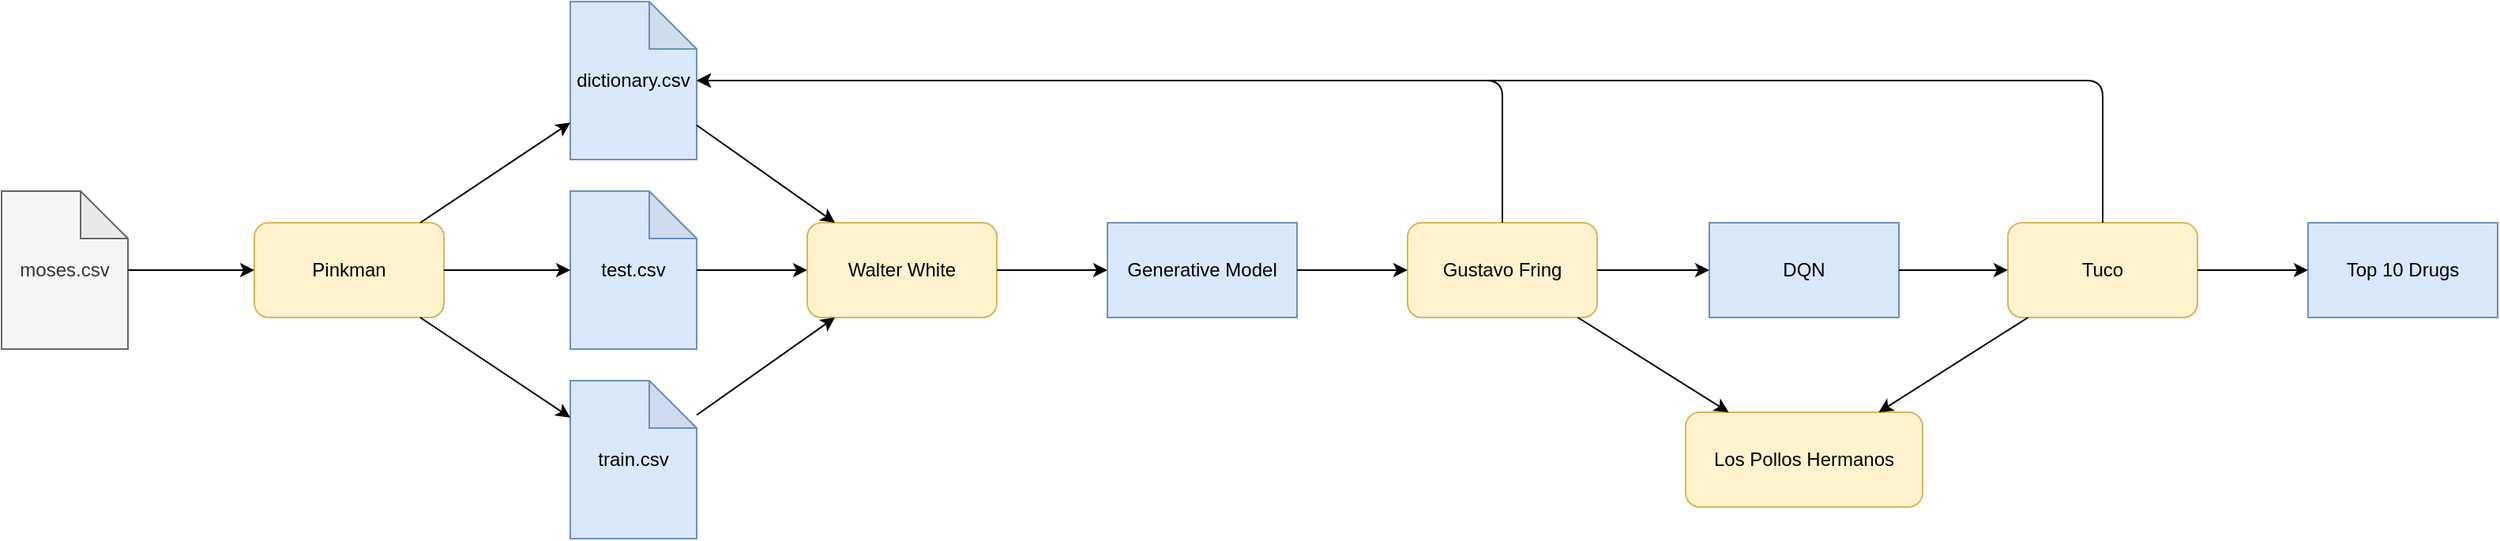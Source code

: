 <mxfile version="12.9.3" type="device"><diagram id="lCpyjEbsFqnp-hnuc7qD" name="Page-1"><mxGraphModel dx="2037" dy="1114" grid="1" gridSize="10" guides="1" tooltips="1" connect="1" arrows="1" fold="1" page="1" pageScale="1" pageWidth="827" pageHeight="1169" math="0" shadow="0"><root><mxCell id="0"/><mxCell id="1" parent="0"/><mxCell id="JHBAndmmY0EpBkpFioSL-1" value="Pinkman" style="rounded=1;whiteSpace=wrap;html=1;fillColor=#fff2cc;strokeColor=#d6b656;" vertex="1" parent="1"><mxGeometry x="200" y="370" width="120" height="60" as="geometry"/></mxCell><mxCell id="JHBAndmmY0EpBkpFioSL-2" value="moses.csv" style="shape=note;whiteSpace=wrap;html=1;backgroundOutline=1;darkOpacity=0.05;fillColor=#f5f5f5;strokeColor=#666666;fontColor=#333333;" vertex="1" parent="1"><mxGeometry x="40" y="350" width="80" height="100" as="geometry"/></mxCell><mxCell id="JHBAndmmY0EpBkpFioSL-3" value="Walter White" style="rounded=1;whiteSpace=wrap;html=1;fillColor=#fff2cc;strokeColor=#d6b656;" vertex="1" parent="1"><mxGeometry x="550" y="370" width="120" height="60" as="geometry"/></mxCell><mxCell id="JHBAndmmY0EpBkpFioSL-10" value="dictionary.csv" style="shape=note;whiteSpace=wrap;html=1;backgroundOutline=1;darkOpacity=0.05;fillColor=#dae8fc;strokeColor=#6c8ebf;" vertex="1" parent="1"><mxGeometry x="400" y="230" width="80" height="100" as="geometry"/></mxCell><mxCell id="JHBAndmmY0EpBkpFioSL-11" value="train.csv" style="shape=note;whiteSpace=wrap;html=1;backgroundOutline=1;darkOpacity=0.05;fillColor=#dae8fc;strokeColor=#6c8ebf;" vertex="1" parent="1"><mxGeometry x="400" y="470" width="80" height="100" as="geometry"/></mxCell><mxCell id="JHBAndmmY0EpBkpFioSL-12" value="test.csv" style="shape=note;whiteSpace=wrap;html=1;backgroundOutline=1;darkOpacity=0.05;fillColor=#dae8fc;strokeColor=#6c8ebf;" vertex="1" parent="1"><mxGeometry x="400" y="350" width="80" height="100" as="geometry"/></mxCell><mxCell id="JHBAndmmY0EpBkpFioSL-14" value="" style="endArrow=classic;html=1;" edge="1" parent="1" source="JHBAndmmY0EpBkpFioSL-2" target="JHBAndmmY0EpBkpFioSL-1"><mxGeometry width="50" height="50" relative="1" as="geometry"><mxPoint x="180" y="310" as="sourcePoint"/><mxPoint x="230" y="260" as="targetPoint"/></mxGeometry></mxCell><mxCell id="JHBAndmmY0EpBkpFioSL-15" value="" style="endArrow=classic;html=1;" edge="1" parent="1" source="JHBAndmmY0EpBkpFioSL-1" target="JHBAndmmY0EpBkpFioSL-12"><mxGeometry width="50" height="50" relative="1" as="geometry"><mxPoint x="280" y="530" as="sourcePoint"/><mxPoint x="330" y="480" as="targetPoint"/></mxGeometry></mxCell><mxCell id="JHBAndmmY0EpBkpFioSL-16" value="" style="endArrow=classic;html=1;" edge="1" parent="1" source="JHBAndmmY0EpBkpFioSL-1" target="JHBAndmmY0EpBkpFioSL-11"><mxGeometry width="50" height="50" relative="1" as="geometry"><mxPoint x="280" y="520" as="sourcePoint"/><mxPoint x="330" y="470" as="targetPoint"/></mxGeometry></mxCell><mxCell id="JHBAndmmY0EpBkpFioSL-17" value="" style="endArrow=classic;html=1;" edge="1" parent="1" source="JHBAndmmY0EpBkpFioSL-1" target="JHBAndmmY0EpBkpFioSL-10"><mxGeometry width="50" height="50" relative="1" as="geometry"><mxPoint x="290" y="540" as="sourcePoint"/><mxPoint x="340" y="490" as="targetPoint"/></mxGeometry></mxCell><mxCell id="JHBAndmmY0EpBkpFioSL-18" value="" style="endArrow=classic;html=1;" edge="1" parent="1" source="JHBAndmmY0EpBkpFioSL-12" target="JHBAndmmY0EpBkpFioSL-3"><mxGeometry width="50" height="50" relative="1" as="geometry"><mxPoint x="530" y="520" as="sourcePoint"/><mxPoint x="580" y="470" as="targetPoint"/></mxGeometry></mxCell><mxCell id="JHBAndmmY0EpBkpFioSL-19" value="" style="endArrow=classic;html=1;" edge="1" parent="1" source="JHBAndmmY0EpBkpFioSL-10" target="JHBAndmmY0EpBkpFioSL-3"><mxGeometry width="50" height="50" relative="1" as="geometry"><mxPoint x="150" y="290" as="sourcePoint"/><mxPoint x="200" y="240" as="targetPoint"/></mxGeometry></mxCell><mxCell id="JHBAndmmY0EpBkpFioSL-20" value="" style="endArrow=classic;html=1;" edge="1" parent="1" source="JHBAndmmY0EpBkpFioSL-11" target="JHBAndmmY0EpBkpFioSL-3"><mxGeometry width="50" height="50" relative="1" as="geometry"><mxPoint x="560" y="580" as="sourcePoint"/><mxPoint x="610" y="530" as="targetPoint"/></mxGeometry></mxCell><mxCell id="JHBAndmmY0EpBkpFioSL-21" value="Generative Model" style="rounded=0;whiteSpace=wrap;html=1;fillColor=#dae8fc;strokeColor=#6c8ebf;" vertex="1" parent="1"><mxGeometry x="740" y="370" width="120" height="60" as="geometry"/></mxCell><mxCell id="JHBAndmmY0EpBkpFioSL-22" value="" style="endArrow=classic;html=1;" edge="1" parent="1" source="JHBAndmmY0EpBkpFioSL-3" target="JHBAndmmY0EpBkpFioSL-21"><mxGeometry width="50" height="50" relative="1" as="geometry"><mxPoint x="710" y="290" as="sourcePoint"/><mxPoint x="760" y="240" as="targetPoint"/></mxGeometry></mxCell><mxCell id="JHBAndmmY0EpBkpFioSL-23" value="Gustavo Fring" style="rounded=1;whiteSpace=wrap;html=1;fillColor=#fff2cc;strokeColor=#d6b656;" vertex="1" parent="1"><mxGeometry x="930" y="370" width="120" height="60" as="geometry"/></mxCell><mxCell id="JHBAndmmY0EpBkpFioSL-24" value="" style="endArrow=classic;html=1;" edge="1" parent="1" source="JHBAndmmY0EpBkpFioSL-23" target="JHBAndmmY0EpBkpFioSL-10"><mxGeometry width="50" height="50" relative="1" as="geometry"><mxPoint x="920" y="300" as="sourcePoint"/><mxPoint x="780" y="220" as="targetPoint"/><Array as="points"><mxPoint x="990" y="280"/></Array></mxGeometry></mxCell><mxCell id="JHBAndmmY0EpBkpFioSL-25" value="" style="endArrow=classic;html=1;" edge="1" parent="1" source="JHBAndmmY0EpBkpFioSL-21" target="JHBAndmmY0EpBkpFioSL-23"><mxGeometry width="50" height="50" relative="1" as="geometry"><mxPoint x="870" y="540" as="sourcePoint"/><mxPoint x="920" y="490" as="targetPoint"/></mxGeometry></mxCell><mxCell id="JHBAndmmY0EpBkpFioSL-26" value="Los Pollos Hermanos" style="rounded=1;whiteSpace=wrap;html=1;fillColor=#fff2cc;strokeColor=#d6b656;" vertex="1" parent="1"><mxGeometry x="1106" y="490" width="150" height="60" as="geometry"/></mxCell><mxCell id="JHBAndmmY0EpBkpFioSL-27" value="" style="endArrow=classic;html=1;" edge="1" parent="1" source="JHBAndmmY0EpBkpFioSL-23" target="JHBAndmmY0EpBkpFioSL-26"><mxGeometry width="50" height="50" relative="1" as="geometry"><mxPoint x="880" y="570" as="sourcePoint"/><mxPoint x="930" y="520" as="targetPoint"/></mxGeometry></mxCell><mxCell id="JHBAndmmY0EpBkpFioSL-28" value="DQN" style="rounded=0;whiteSpace=wrap;html=1;fillColor=#dae8fc;strokeColor=#6c8ebf;" vertex="1" parent="1"><mxGeometry x="1121" y="370" width="120" height="60" as="geometry"/></mxCell><mxCell id="JHBAndmmY0EpBkpFioSL-29" value="Tuco" style="rounded=1;whiteSpace=wrap;html=1;fillColor=#fff2cc;strokeColor=#d6b656;" vertex="1" parent="1"><mxGeometry x="1310" y="370" width="120" height="60" as="geometry"/></mxCell><mxCell id="JHBAndmmY0EpBkpFioSL-30" value="Top 10 Drugs" style="rounded=0;whiteSpace=wrap;html=1;fillColor=#dae8fc;strokeColor=#6c8ebf;" vertex="1" parent="1"><mxGeometry x="1500" y="370" width="120" height="60" as="geometry"/></mxCell><mxCell id="JHBAndmmY0EpBkpFioSL-31" value="" style="endArrow=classic;html=1;" edge="1" parent="1" source="JHBAndmmY0EpBkpFioSL-23" target="JHBAndmmY0EpBkpFioSL-28"><mxGeometry width="50" height="50" relative="1" as="geometry"><mxPoint x="950" y="630" as="sourcePoint"/><mxPoint x="1000" y="580" as="targetPoint"/></mxGeometry></mxCell><mxCell id="JHBAndmmY0EpBkpFioSL-32" value="" style="endArrow=classic;html=1;" edge="1" parent="1" source="JHBAndmmY0EpBkpFioSL-28" target="JHBAndmmY0EpBkpFioSL-29"><mxGeometry width="50" height="50" relative="1" as="geometry"><mxPoint x="920" y="630" as="sourcePoint"/><mxPoint x="970" y="580" as="targetPoint"/></mxGeometry></mxCell><mxCell id="JHBAndmmY0EpBkpFioSL-33" value="" style="endArrow=classic;html=1;" edge="1" parent="1" source="JHBAndmmY0EpBkpFioSL-29" target="JHBAndmmY0EpBkpFioSL-26"><mxGeometry width="50" height="50" relative="1" as="geometry"><mxPoint x="1420" y="560" as="sourcePoint"/><mxPoint x="1470" y="510" as="targetPoint"/></mxGeometry></mxCell><mxCell id="JHBAndmmY0EpBkpFioSL-34" value="" style="endArrow=classic;html=1;" edge="1" parent="1" source="JHBAndmmY0EpBkpFioSL-29" target="JHBAndmmY0EpBkpFioSL-30"><mxGeometry width="50" height="50" relative="1" as="geometry"><mxPoint x="1170" y="660" as="sourcePoint"/><mxPoint x="1220" y="610" as="targetPoint"/></mxGeometry></mxCell><mxCell id="JHBAndmmY0EpBkpFioSL-35" value="" style="endArrow=classic;html=1;" edge="1" parent="1" source="JHBAndmmY0EpBkpFioSL-29" target="JHBAndmmY0EpBkpFioSL-10"><mxGeometry width="50" height="50" relative="1" as="geometry"><mxPoint x="1000" y="620" as="sourcePoint"/><mxPoint x="1050" y="570" as="targetPoint"/><Array as="points"><mxPoint x="1370" y="280"/></Array></mxGeometry></mxCell></root></mxGraphModel></diagram></mxfile>